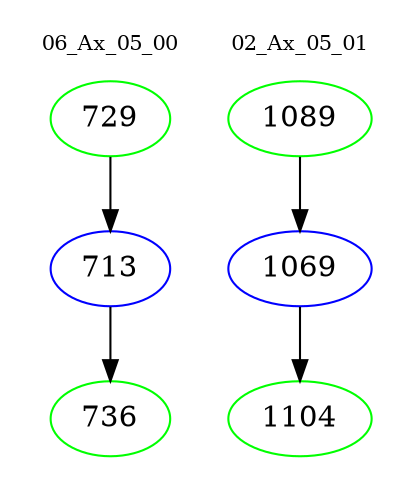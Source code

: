 digraph{
subgraph cluster_0 {
color = white
label = "06_Ax_05_00";
fontsize=10;
T0_729 [label="729", color="green"]
T0_729 -> T0_713 [color="black"]
T0_713 [label="713", color="blue"]
T0_713 -> T0_736 [color="black"]
T0_736 [label="736", color="green"]
}
subgraph cluster_1 {
color = white
label = "02_Ax_05_01";
fontsize=10;
T1_1089 [label="1089", color="green"]
T1_1089 -> T1_1069 [color="black"]
T1_1069 [label="1069", color="blue"]
T1_1069 -> T1_1104 [color="black"]
T1_1104 [label="1104", color="green"]
}
}
